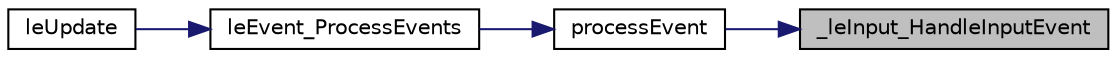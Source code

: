 digraph "_leInput_HandleInputEvent"
{
 // LATEX_PDF_SIZE
  edge [fontname="Helvetica",fontsize="10",labelfontname="Helvetica",labelfontsize="10"];
  node [fontname="Helvetica",fontsize="10",shape=record];
  rankdir="RL";
  Node1 [label="_leInput_HandleInputEvent",height=0.2,width=0.4,color="black", fillcolor="grey75", style="filled", fontcolor="black",tooltip=" "];
  Node1 -> Node2 [dir="back",color="midnightblue",fontsize="10",style="solid",fontname="Helvetica"];
  Node2 [label="processEvent",height=0.2,width=0.4,color="black", fillcolor="white", style="filled",URL="$legato__event_8c.html#a1ca43d24f7dcd4362211e63dfe483827",tooltip=" "];
  Node2 -> Node3 [dir="back",color="midnightblue",fontsize="10",style="solid",fontname="Helvetica"];
  Node3 [label="leEvent_ProcessEvents",height=0.2,width=0.4,color="black", fillcolor="white", style="filled",URL="$legato__event_8h.html#a64faed86ab5b1bf21fe973e51f696c14",tooltip=" "];
  Node3 -> Node4 [dir="back",color="midnightblue",fontsize="10",style="solid",fontname="Helvetica"];
  Node4 [label="leUpdate",height=0.2,width=0.4,color="black", fillcolor="white", style="filled",URL="$legato__state_8h.html#aef7def9e4241d753aae63092a72f29f0",tooltip=" "];
}
